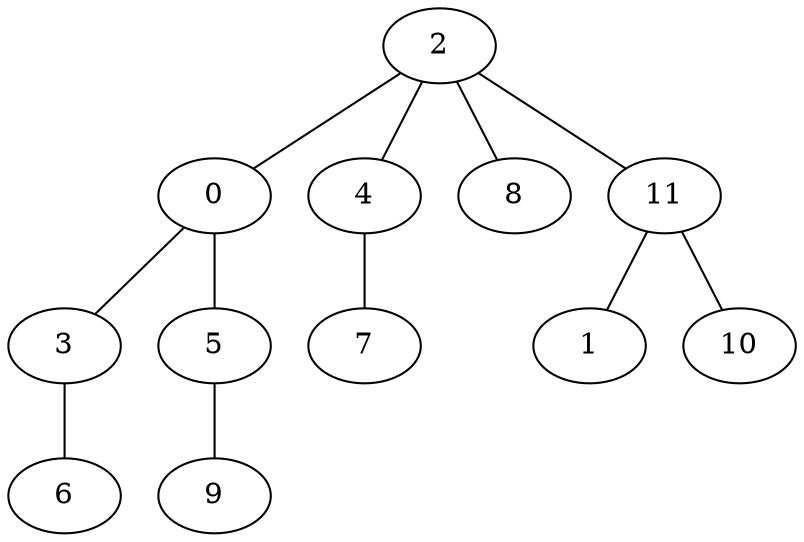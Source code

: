 strict graph "" {
	2 -- 0;
	2 -- 4;
	2 -- 8;
	2 -- 11;
	0 -- 3;
	0 -- 5;
	4 -- 7;
	11 -- 1;
	11 -- 10;
	3 -- 6;
	5 -- 9;
}
